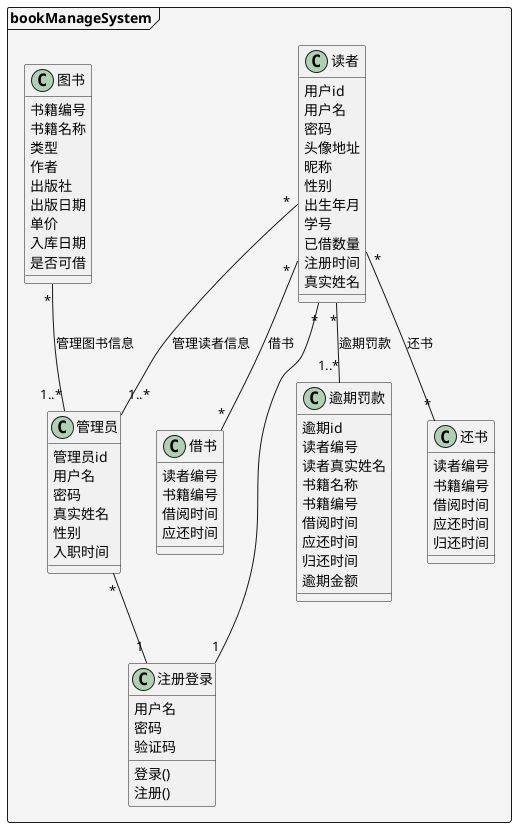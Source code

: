 @startuml
package bookManageSystem <<Frame>> #f5f5f5{
class 逾期罚款{
    逾期id
    读者编号
    读者真实姓名
    书籍名称
    书籍编号
    借阅时间
    应还时间
    归还时间
    逾期金额
}
class 还书{
    读者编号
    书籍编号
    借阅时间
    应还时间
    归还时间
}
class 借书{
    读者编号
    书籍编号
    借阅时间
    应还时间
}
class 注册登录{
    用户名
    密码
    验证码
    登录()
    注册()
}
class 读者{
    用户id
    用户名
    密码
    头像地址
    昵称
    性别
    出生年月
    学号
    已借数量
    注册时间
    真实姓名
}
class 管理员{
    管理员id
    用户名
    密码
    真实姓名
    性别
    入职时间
}
class 图书{
    书籍编号
    书籍名称
    类型
    作者
    出版社
    出版日期
    单价
    入库日期
    是否可借
}
    读者"*"--"*"借书:借书
    读者"*"--"*"还书:还书
    图书"*"--"1..*"管理员:管理图书信息
    读者"*"--"1..*"管理员:管理读者信息
    读者"*"--"1"注册登录
    管理员"*"--"1"注册登录
    读者"*"--"1..*"逾期罚款:逾期罚款
}
@enduml